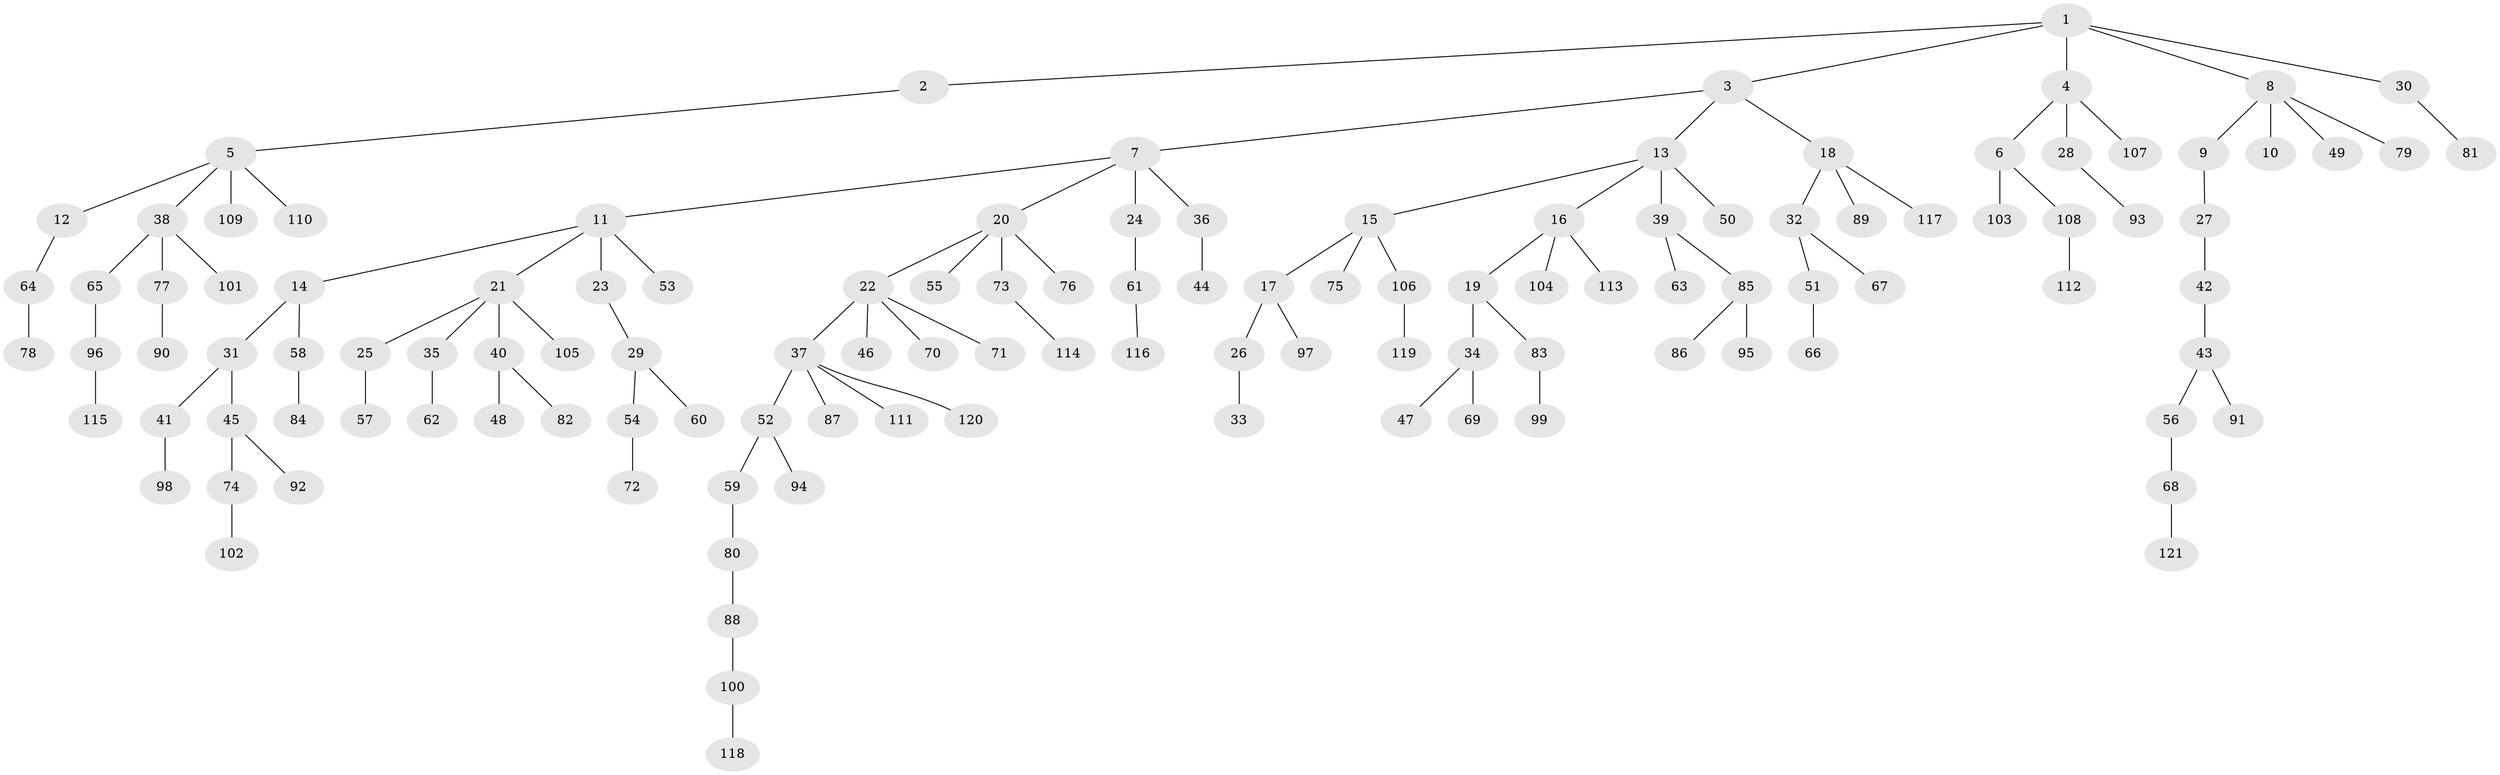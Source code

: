 // coarse degree distribution, {7: 0.023255813953488372, 2: 0.23255813953488372, 4: 0.09302325581395349, 5: 0.023255813953488372, 1: 0.5116279069767442, 3: 0.11627906976744186}
// Generated by graph-tools (version 1.1) at 2025/24/03/03/25 07:24:09]
// undirected, 121 vertices, 120 edges
graph export_dot {
graph [start="1"]
  node [color=gray90,style=filled];
  1;
  2;
  3;
  4;
  5;
  6;
  7;
  8;
  9;
  10;
  11;
  12;
  13;
  14;
  15;
  16;
  17;
  18;
  19;
  20;
  21;
  22;
  23;
  24;
  25;
  26;
  27;
  28;
  29;
  30;
  31;
  32;
  33;
  34;
  35;
  36;
  37;
  38;
  39;
  40;
  41;
  42;
  43;
  44;
  45;
  46;
  47;
  48;
  49;
  50;
  51;
  52;
  53;
  54;
  55;
  56;
  57;
  58;
  59;
  60;
  61;
  62;
  63;
  64;
  65;
  66;
  67;
  68;
  69;
  70;
  71;
  72;
  73;
  74;
  75;
  76;
  77;
  78;
  79;
  80;
  81;
  82;
  83;
  84;
  85;
  86;
  87;
  88;
  89;
  90;
  91;
  92;
  93;
  94;
  95;
  96;
  97;
  98;
  99;
  100;
  101;
  102;
  103;
  104;
  105;
  106;
  107;
  108;
  109;
  110;
  111;
  112;
  113;
  114;
  115;
  116;
  117;
  118;
  119;
  120;
  121;
  1 -- 2;
  1 -- 3;
  1 -- 4;
  1 -- 8;
  1 -- 30;
  2 -- 5;
  3 -- 7;
  3 -- 13;
  3 -- 18;
  4 -- 6;
  4 -- 28;
  4 -- 107;
  5 -- 12;
  5 -- 38;
  5 -- 109;
  5 -- 110;
  6 -- 103;
  6 -- 108;
  7 -- 11;
  7 -- 20;
  7 -- 24;
  7 -- 36;
  8 -- 9;
  8 -- 10;
  8 -- 49;
  8 -- 79;
  9 -- 27;
  11 -- 14;
  11 -- 21;
  11 -- 23;
  11 -- 53;
  12 -- 64;
  13 -- 15;
  13 -- 16;
  13 -- 39;
  13 -- 50;
  14 -- 31;
  14 -- 58;
  15 -- 17;
  15 -- 75;
  15 -- 106;
  16 -- 19;
  16 -- 104;
  16 -- 113;
  17 -- 26;
  17 -- 97;
  18 -- 32;
  18 -- 89;
  18 -- 117;
  19 -- 34;
  19 -- 83;
  20 -- 22;
  20 -- 55;
  20 -- 73;
  20 -- 76;
  21 -- 25;
  21 -- 35;
  21 -- 40;
  21 -- 105;
  22 -- 37;
  22 -- 46;
  22 -- 70;
  22 -- 71;
  23 -- 29;
  24 -- 61;
  25 -- 57;
  26 -- 33;
  27 -- 42;
  28 -- 93;
  29 -- 54;
  29 -- 60;
  30 -- 81;
  31 -- 41;
  31 -- 45;
  32 -- 51;
  32 -- 67;
  34 -- 47;
  34 -- 69;
  35 -- 62;
  36 -- 44;
  37 -- 52;
  37 -- 87;
  37 -- 111;
  37 -- 120;
  38 -- 65;
  38 -- 77;
  38 -- 101;
  39 -- 63;
  39 -- 85;
  40 -- 48;
  40 -- 82;
  41 -- 98;
  42 -- 43;
  43 -- 56;
  43 -- 91;
  45 -- 74;
  45 -- 92;
  51 -- 66;
  52 -- 59;
  52 -- 94;
  54 -- 72;
  56 -- 68;
  58 -- 84;
  59 -- 80;
  61 -- 116;
  64 -- 78;
  65 -- 96;
  68 -- 121;
  73 -- 114;
  74 -- 102;
  77 -- 90;
  80 -- 88;
  83 -- 99;
  85 -- 86;
  85 -- 95;
  88 -- 100;
  96 -- 115;
  100 -- 118;
  106 -- 119;
  108 -- 112;
}
